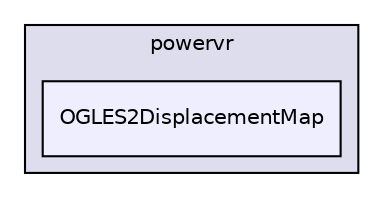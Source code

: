 digraph "PVR/SDK_3.4/Examples/Intermediate/DisplacementMap/OGLES2/Build/Android/src/com/powervr/OGLES2DisplacementMap" {
  compound=true
  node [ fontsize="10", fontname="Helvetica"];
  edge [ labelfontsize="10", labelfontname="Helvetica"];
  subgraph clusterdir_db89ab7e1da5d87551e5669e41023de0 {
    graph [ bgcolor="#ddddee", pencolor="black", label="powervr" fontname="Helvetica", fontsize="10", URL="dir_db89ab7e1da5d87551e5669e41023de0.html"]
  dir_b57a78853195bb116d182008ecbaed9f [shape=box, label="OGLES2DisplacementMap", style="filled", fillcolor="#eeeeff", pencolor="black", URL="dir_b57a78853195bb116d182008ecbaed9f.html"];
  }
}
